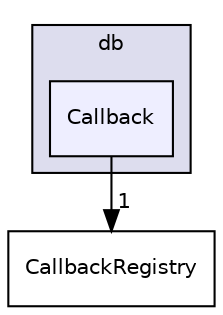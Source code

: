 digraph "src/OpenFOAM/db/Callback" {
  bgcolor=transparent;
  compound=true
  node [ fontsize="10", fontname="Helvetica"];
  edge [ labelfontsize="10", labelfontname="Helvetica"];
  subgraph clusterdir_63c634f7a7cfd679ac26c67fb30fc32f {
    graph [ bgcolor="#ddddee", pencolor="black", label="db" fontname="Helvetica", fontsize="10", URL="dir_63c634f7a7cfd679ac26c67fb30fc32f.html"]
  dir_b85fa6474d36c8701e5d5d6c6e2dfd1f [shape=box, label="Callback", style="filled", fillcolor="#eeeeff", pencolor="black", URL="dir_b85fa6474d36c8701e5d5d6c6e2dfd1f.html"];
  }
  dir_cdfe99edaf40dd57840d437ec09b5318 [shape=box label="CallbackRegistry" URL="dir_cdfe99edaf40dd57840d437ec09b5318.html"];
  dir_b85fa6474d36c8701e5d5d6c6e2dfd1f->dir_cdfe99edaf40dd57840d437ec09b5318 [headlabel="1", labeldistance=1.5 headhref="dir_001944_001945.html"];
}
